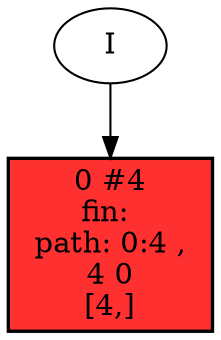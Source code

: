 // produced with flexfringe // 
digraph DFA {
	0 [label="root" shape=box];
		I -> 0;
	0 [ label="0 #4
fin: 
 path: 0:4 , 
4 0
[4,]" , style=filled, fillcolor="firebrick1", width=0.959135, height=0.959135, penwidth=1.60944];
}
